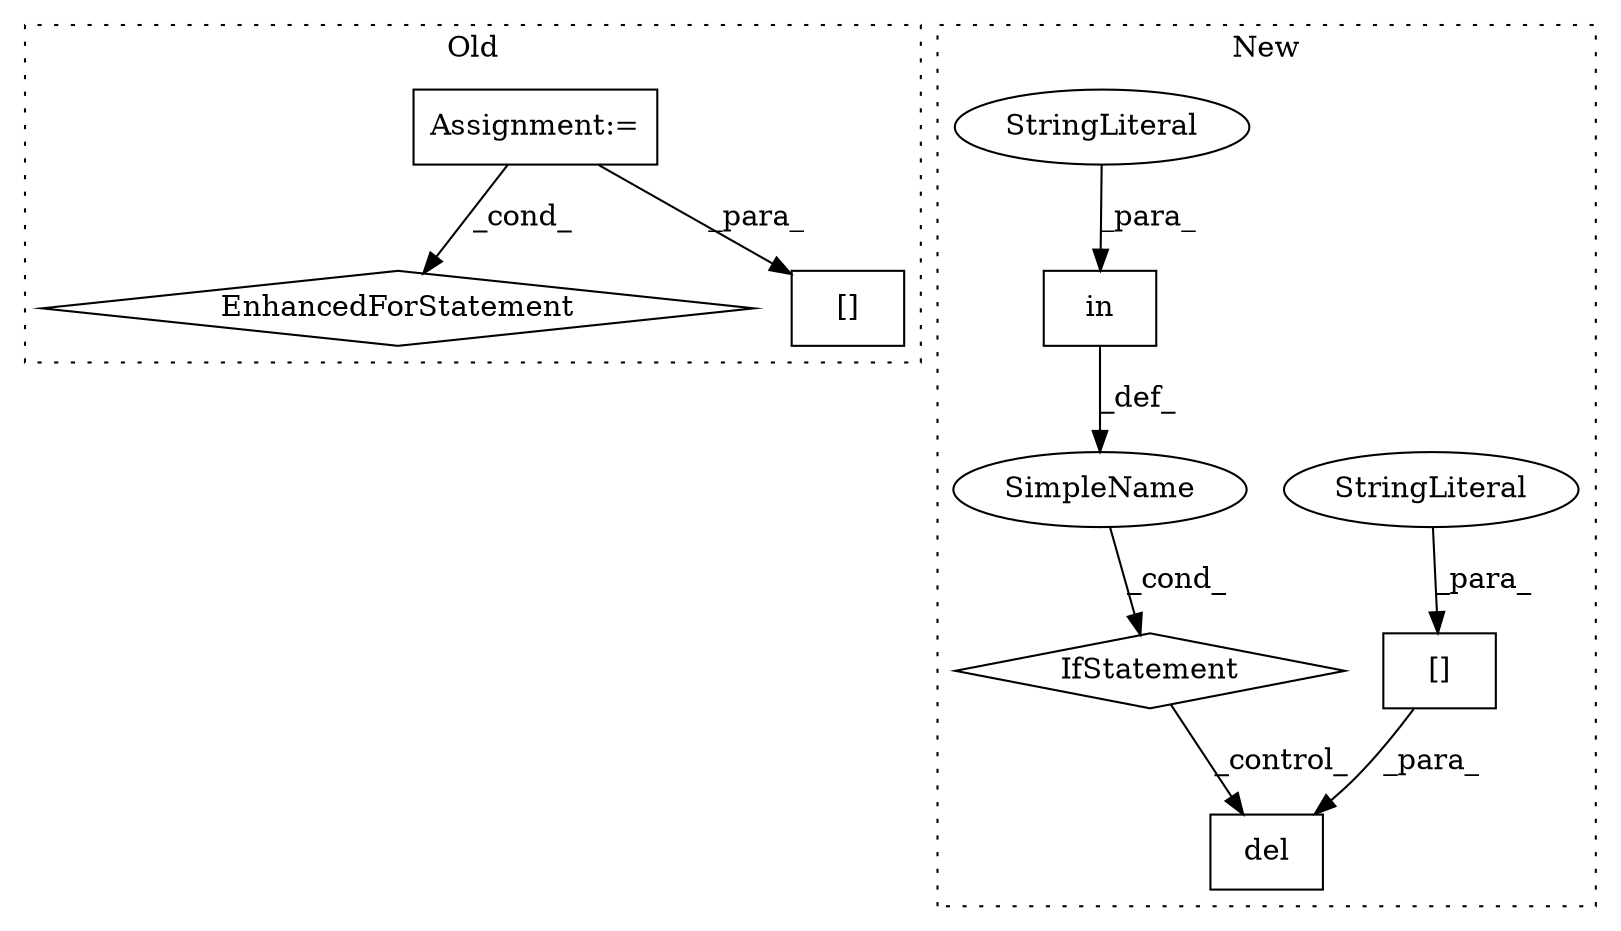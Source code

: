 digraph G {
subgraph cluster0 {
1 [label="EnhancedForStatement" a="70" s="1578,1684" l="71,2" shape="diamond"];
3 [label="Assignment:=" a="7" s="1578,1684" l="71,2" shape="box"];
10 [label="[]" a="2" s="1696,1730" l="11,1" shape="box"];
label = "Old";
style="dotted";
}
subgraph cluster1 {
2 [label="del" a="32" s="682,706" l="4,1" shape="box"];
4 [label="[]" a="2" s="686,705" l="7,1" shape="box"];
5 [label="IfStatement" a="25" s="399,429" l="8,2" shape="diamond"];
6 [label="SimpleName" a="42" s="" l="" shape="ellipse"];
7 [label="in" a="105" s="407" l="22" shape="box"];
8 [label="StringLiteral" a="45" s="693" l="12" shape="ellipse"];
9 [label="StringLiteral" a="45" s="407" l="12" shape="ellipse"];
label = "New";
style="dotted";
}
3 -> 10 [label="_para_"];
3 -> 1 [label="_cond_"];
4 -> 2 [label="_para_"];
5 -> 2 [label="_control_"];
6 -> 5 [label="_cond_"];
7 -> 6 [label="_def_"];
8 -> 4 [label="_para_"];
9 -> 7 [label="_para_"];
}